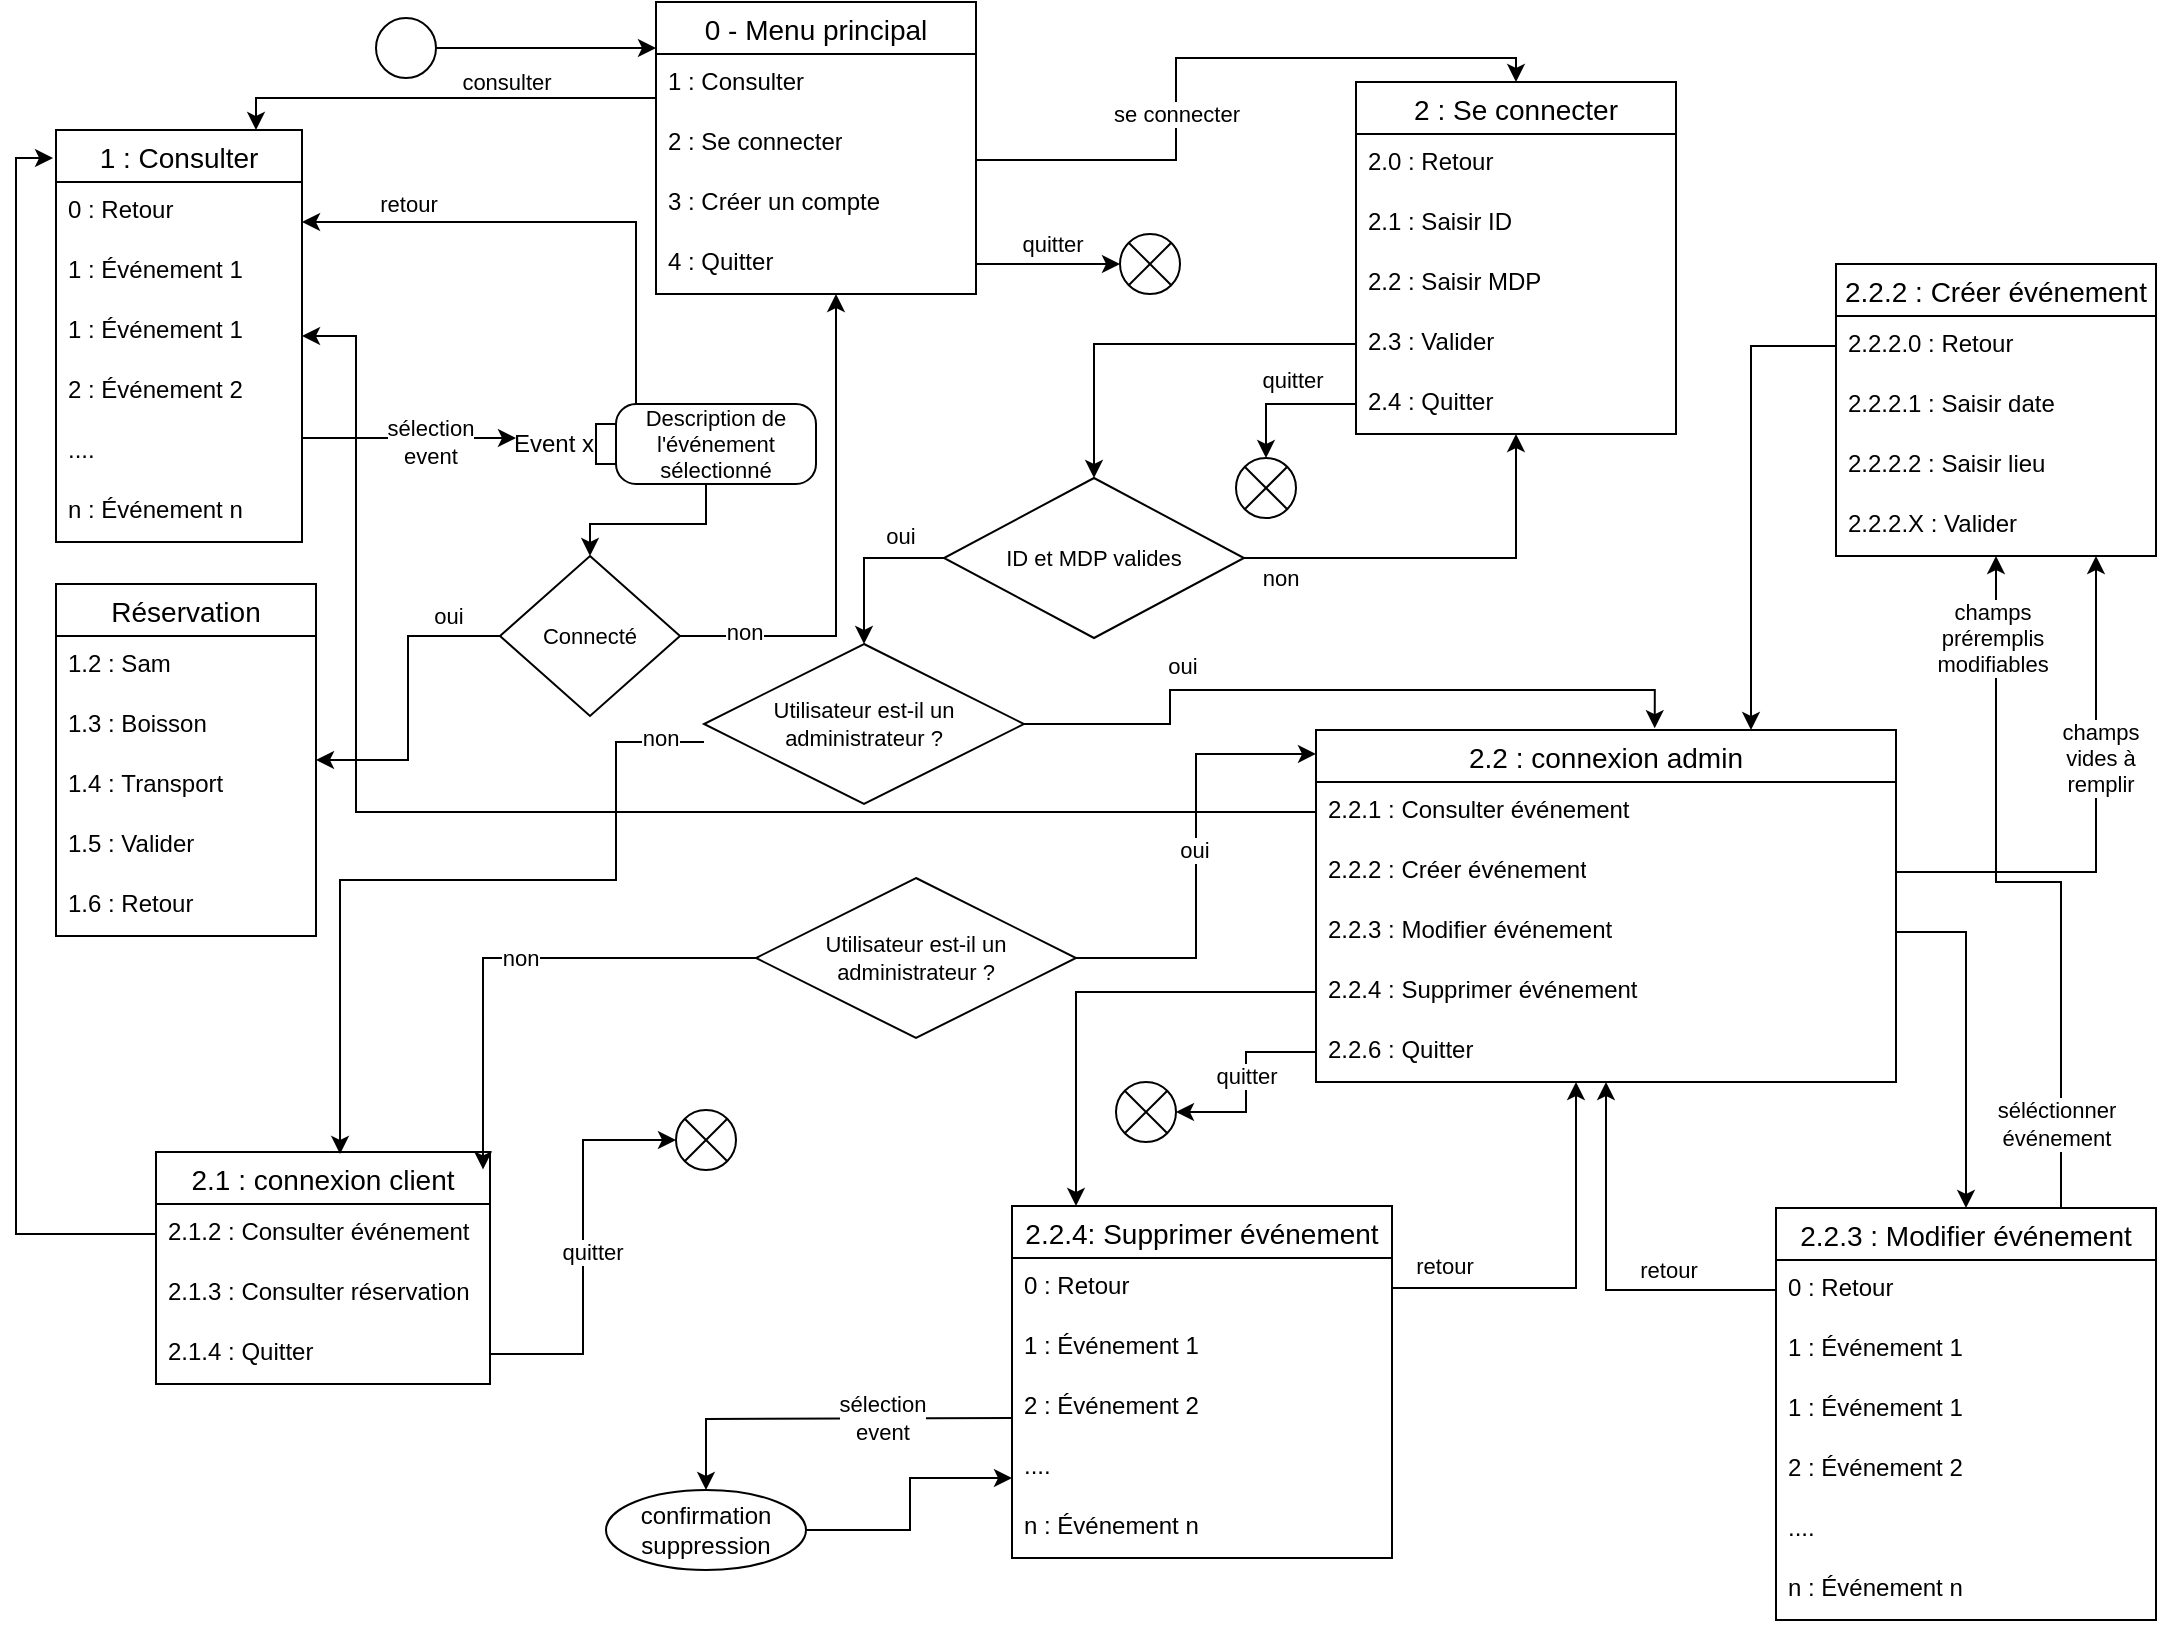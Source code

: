 <mxfile version="28.2.3">
  <diagram id="kgpKYQtTHZ0yAKxKKP6v" name="Page-1">
    <mxGraphModel dx="872" dy="441" grid="1" gridSize="10" guides="1" tooltips="1" connect="1" arrows="1" fold="1" page="1" pageScale="1" pageWidth="1100" pageHeight="850" math="0" shadow="0">
      <root>
        <mxCell id="0" />
        <mxCell id="1" parent="0" />
        <mxCell id="VVSGwMYXWNXNr0zrrU-Q-1" value="0 - Menu principal" style="swimlane;fontStyle=0;childLayout=stackLayout;horizontal=1;startSize=26;horizontalStack=0;resizeParent=1;resizeParentMax=0;resizeLast=0;collapsible=1;marginBottom=0;align=center;fontSize=14;" parent="1" vertex="1">
          <mxGeometry x="340" y="12" width="160" height="146" as="geometry" />
        </mxCell>
        <mxCell id="VVSGwMYXWNXNr0zrrU-Q-2" value="1 : Consulter" style="text;strokeColor=none;fillColor=none;spacingLeft=4;spacingRight=4;overflow=hidden;rotatable=0;points=[[0,0.5],[1,0.5]];portConstraint=eastwest;fontSize=12;whiteSpace=wrap;html=1;" parent="VVSGwMYXWNXNr0zrrU-Q-1" vertex="1">
          <mxGeometry y="26" width="160" height="30" as="geometry" />
        </mxCell>
        <mxCell id="VVSGwMYXWNXNr0zrrU-Q-3" value="2 : Se connecter" style="text;strokeColor=none;fillColor=none;spacingLeft=4;spacingRight=4;overflow=hidden;rotatable=0;points=[[0,0.5],[1,0.5]];portConstraint=eastwest;fontSize=12;whiteSpace=wrap;html=1;" parent="VVSGwMYXWNXNr0zrrU-Q-1" vertex="1">
          <mxGeometry y="56" width="160" height="30" as="geometry" />
        </mxCell>
        <mxCell id="VVSGwMYXWNXNr0zrrU-Q-4" value="3 : Créer un compte" style="text;strokeColor=none;fillColor=none;spacingLeft=4;spacingRight=4;overflow=hidden;rotatable=0;points=[[0,0.5],[1,0.5]];portConstraint=eastwest;fontSize=12;whiteSpace=wrap;html=1;" parent="VVSGwMYXWNXNr0zrrU-Q-1" vertex="1">
          <mxGeometry y="86" width="160" height="30" as="geometry" />
        </mxCell>
        <mxCell id="VVSGwMYXWNXNr0zrrU-Q-13" value="4 : Quitter" style="text;strokeColor=none;fillColor=none;spacingLeft=4;spacingRight=4;overflow=hidden;rotatable=0;points=[[0,0.5],[1,0.5]];portConstraint=eastwest;fontSize=12;whiteSpace=wrap;html=1;" parent="VVSGwMYXWNXNr0zrrU-Q-1" vertex="1">
          <mxGeometry y="116" width="160" height="30" as="geometry" />
        </mxCell>
        <mxCell id="g0rAqRnPbwVaa7txAOL7-202" style="edgeStyle=orthogonalEdgeStyle;rounded=0;orthogonalLoop=1;jettySize=auto;html=1;" edge="1" parent="1" source="g0rAqRnPbwVaa7txAOL7-1" target="g0rAqRnPbwVaa7txAOL7-74">
          <mxGeometry relative="1" as="geometry">
            <Array as="points">
              <mxPoint x="180" y="230" />
              <mxPoint x="180" y="230" />
            </Array>
          </mxGeometry>
        </mxCell>
        <mxCell id="g0rAqRnPbwVaa7txAOL7-221" value="sélection&lt;br&gt;event" style="edgeLabel;html=1;align=center;verticalAlign=middle;resizable=0;points=[];" vertex="1" connectable="0" parent="g0rAqRnPbwVaa7txAOL7-202">
          <mxGeometry x="-0.051" y="-1" relative="1" as="geometry">
            <mxPoint x="13" y="1" as="offset" />
          </mxGeometry>
        </mxCell>
        <mxCell id="g0rAqRnPbwVaa7txAOL7-1" value="1 : Consulter" style="swimlane;fontStyle=0;childLayout=stackLayout;horizontal=1;startSize=26;horizontalStack=0;resizeParent=1;resizeParentMax=0;resizeLast=0;collapsible=1;marginBottom=0;align=center;fontSize=14;" vertex="1" parent="1">
          <mxGeometry x="40" y="76" width="123" height="206" as="geometry" />
        </mxCell>
        <mxCell id="g0rAqRnPbwVaa7txAOL7-24" value="0 : Retour" style="text;strokeColor=none;fillColor=none;spacingLeft=4;spacingRight=4;overflow=hidden;rotatable=0;points=[[0,0.5],[1,0.5]];portConstraint=eastwest;fontSize=12;whiteSpace=wrap;html=1;" vertex="1" parent="g0rAqRnPbwVaa7txAOL7-1">
          <mxGeometry y="26" width="123" height="30" as="geometry" />
        </mxCell>
        <mxCell id="g0rAqRnPbwVaa7txAOL7-58" value="1 : Événement 1" style="text;strokeColor=none;fillColor=none;spacingLeft=4;spacingRight=4;overflow=hidden;rotatable=0;points=[[0,0.5],[1,0.5]];portConstraint=eastwest;fontSize=12;whiteSpace=wrap;html=1;" vertex="1" parent="g0rAqRnPbwVaa7txAOL7-1">
          <mxGeometry y="56" width="123" height="30" as="geometry" />
        </mxCell>
        <mxCell id="g0rAqRnPbwVaa7txAOL7-2" value="1 : Événement 1" style="text;strokeColor=none;fillColor=none;spacingLeft=4;spacingRight=4;overflow=hidden;rotatable=0;points=[[0,0.5],[1,0.5]];portConstraint=eastwest;fontSize=12;whiteSpace=wrap;html=1;" vertex="1" parent="g0rAqRnPbwVaa7txAOL7-1">
          <mxGeometry y="86" width="123" height="30" as="geometry" />
        </mxCell>
        <mxCell id="g0rAqRnPbwVaa7txAOL7-3" value="2 : Événement 2" style="text;strokeColor=none;fillColor=none;spacingLeft=4;spacingRight=4;overflow=hidden;rotatable=0;points=[[0,0.5],[1,0.5]];portConstraint=eastwest;fontSize=12;whiteSpace=wrap;html=1;" vertex="1" parent="g0rAqRnPbwVaa7txAOL7-1">
          <mxGeometry y="116" width="123" height="30" as="geometry" />
        </mxCell>
        <mxCell id="g0rAqRnPbwVaa7txAOL7-4" value="...." style="text;strokeColor=none;fillColor=none;spacingLeft=4;spacingRight=4;overflow=hidden;rotatable=0;points=[[0,0.5],[1,0.5]];portConstraint=eastwest;fontSize=12;whiteSpace=wrap;html=1;" vertex="1" parent="g0rAqRnPbwVaa7txAOL7-1">
          <mxGeometry y="146" width="123" height="30" as="geometry" />
        </mxCell>
        <mxCell id="g0rAqRnPbwVaa7txAOL7-9" value="n : Événement n" style="text;strokeColor=none;fillColor=none;spacingLeft=4;spacingRight=4;overflow=hidden;rotatable=0;points=[[0,0.5],[1,0.5]];portConstraint=eastwest;fontSize=12;whiteSpace=wrap;html=1;" vertex="1" parent="g0rAqRnPbwVaa7txAOL7-1">
          <mxGeometry y="176" width="123" height="30" as="geometry" />
        </mxCell>
        <mxCell id="g0rAqRnPbwVaa7txAOL7-10" value="2 : Se connecter" style="swimlane;fontStyle=0;childLayout=stackLayout;horizontal=1;startSize=26;horizontalStack=0;resizeParent=1;resizeParentMax=0;resizeLast=0;collapsible=1;marginBottom=0;align=center;fontSize=14;" vertex="1" parent="1">
          <mxGeometry x="690" y="52" width="160" height="176" as="geometry" />
        </mxCell>
        <mxCell id="g0rAqRnPbwVaa7txAOL7-41" value="2.0 : Retour" style="text;strokeColor=none;fillColor=none;spacingLeft=4;spacingRight=4;overflow=hidden;rotatable=0;points=[[0,0.5],[1,0.5]];portConstraint=eastwest;fontSize=12;whiteSpace=wrap;html=1;" vertex="1" parent="g0rAqRnPbwVaa7txAOL7-10">
          <mxGeometry y="26" width="160" height="30" as="geometry" />
        </mxCell>
        <mxCell id="g0rAqRnPbwVaa7txAOL7-11" value="2.1 : Saisir ID" style="text;strokeColor=none;fillColor=none;spacingLeft=4;spacingRight=4;overflow=hidden;rotatable=0;points=[[0,0.5],[1,0.5]];portConstraint=eastwest;fontSize=12;whiteSpace=wrap;html=1;" vertex="1" parent="g0rAqRnPbwVaa7txAOL7-10">
          <mxGeometry y="56" width="160" height="30" as="geometry" />
        </mxCell>
        <mxCell id="g0rAqRnPbwVaa7txAOL7-12" value="2.2 : Saisir MDP" style="text;strokeColor=none;fillColor=none;spacingLeft=4;spacingRight=4;overflow=hidden;rotatable=0;points=[[0,0.5],[1,0.5]];portConstraint=eastwest;fontSize=12;whiteSpace=wrap;html=1;" vertex="1" parent="g0rAqRnPbwVaa7txAOL7-10">
          <mxGeometry y="86" width="160" height="30" as="geometry" />
        </mxCell>
        <mxCell id="g0rAqRnPbwVaa7txAOL7-13" value="2.3 : Valider" style="text;strokeColor=none;fillColor=none;spacingLeft=4;spacingRight=4;overflow=hidden;rotatable=0;points=[[0,0.5],[1,0.5]];portConstraint=eastwest;fontSize=12;whiteSpace=wrap;html=1;" vertex="1" parent="g0rAqRnPbwVaa7txAOL7-10">
          <mxGeometry y="116" width="160" height="30" as="geometry" />
        </mxCell>
        <mxCell id="g0rAqRnPbwVaa7txAOL7-40" value="2.4 : Quitter" style="text;strokeColor=none;fillColor=none;spacingLeft=4;spacingRight=4;overflow=hidden;rotatable=0;points=[[0,0.5],[1,0.5]];portConstraint=eastwest;fontSize=12;whiteSpace=wrap;html=1;" vertex="1" parent="g0rAqRnPbwVaa7txAOL7-10">
          <mxGeometry y="146" width="160" height="30" as="geometry" />
        </mxCell>
        <mxCell id="g0rAqRnPbwVaa7txAOL7-15" value="2.1 : connexion client" style="swimlane;fontStyle=0;childLayout=stackLayout;horizontal=1;startSize=26;horizontalStack=0;resizeParent=1;resizeParentMax=0;resizeLast=0;collapsible=1;marginBottom=0;align=center;fontSize=14;" vertex="1" parent="1">
          <mxGeometry x="90" y="587" width="167" height="116" as="geometry" />
        </mxCell>
        <mxCell id="g0rAqRnPbwVaa7txAOL7-16" value="2.1.2 : Consulter événement" style="text;strokeColor=none;fillColor=none;spacingLeft=4;spacingRight=4;overflow=hidden;rotatable=0;points=[[0,0.5],[1,0.5]];portConstraint=eastwest;fontSize=12;whiteSpace=wrap;html=1;" vertex="1" parent="g0rAqRnPbwVaa7txAOL7-15">
          <mxGeometry y="26" width="167" height="30" as="geometry" />
        </mxCell>
        <mxCell id="g0rAqRnPbwVaa7txAOL7-17" value="2.1.3 : Consulter réservation" style="text;strokeColor=none;fillColor=none;spacingLeft=4;spacingRight=4;overflow=hidden;rotatable=0;points=[[0,0.5],[1,0.5]];portConstraint=eastwest;fontSize=12;whiteSpace=wrap;html=1;" vertex="1" parent="g0rAqRnPbwVaa7txAOL7-15">
          <mxGeometry y="56" width="167" height="30" as="geometry" />
        </mxCell>
        <mxCell id="g0rAqRnPbwVaa7txAOL7-26" value="2.1.4 : Quitter" style="text;strokeColor=none;fillColor=none;spacingLeft=4;spacingRight=4;overflow=hidden;rotatable=0;points=[[0,0.5],[1,0.5]];portConstraint=eastwest;fontSize=12;whiteSpace=wrap;html=1;" vertex="1" parent="g0rAqRnPbwVaa7txAOL7-15">
          <mxGeometry y="86" width="167" height="30" as="geometry" />
        </mxCell>
        <mxCell id="g0rAqRnPbwVaa7txAOL7-23" style="edgeStyle=orthogonalEdgeStyle;rounded=0;orthogonalLoop=1;jettySize=auto;html=1;" edge="1" parent="1" source="VVSGwMYXWNXNr0zrrU-Q-3" target="g0rAqRnPbwVaa7txAOL7-10">
          <mxGeometry relative="1" as="geometry">
            <Array as="points">
              <mxPoint x="600" y="91" />
              <mxPoint x="600" y="40" />
            </Array>
          </mxGeometry>
        </mxCell>
        <mxCell id="g0rAqRnPbwVaa7txAOL7-147" value="&lt;div&gt;se connecter&lt;/div&gt;" style="edgeLabel;html=1;align=center;verticalAlign=middle;resizable=0;points=[];" vertex="1" connectable="0" parent="g0rAqRnPbwVaa7txAOL7-23">
          <mxGeometry x="-0.859" relative="1" as="geometry">
            <mxPoint x="76" y="-23" as="offset" />
          </mxGeometry>
        </mxCell>
        <mxCell id="g0rAqRnPbwVaa7txAOL7-27" value="2.2 : connexion admin" style="swimlane;fontStyle=0;childLayout=stackLayout;horizontal=1;startSize=26;horizontalStack=0;resizeParent=1;resizeParentMax=0;resizeLast=0;collapsible=1;marginBottom=0;align=center;fontSize=14;" vertex="1" parent="1">
          <mxGeometry x="670" y="376" width="290" height="176" as="geometry" />
        </mxCell>
        <mxCell id="g0rAqRnPbwVaa7txAOL7-28" value="2.2.1 : Consulter événement" style="text;strokeColor=none;fillColor=none;spacingLeft=4;spacingRight=4;overflow=hidden;rotatable=0;points=[[0,0.5],[1,0.5]];portConstraint=eastwest;fontSize=12;whiteSpace=wrap;html=1;" vertex="1" parent="g0rAqRnPbwVaa7txAOL7-27">
          <mxGeometry y="26" width="290" height="30" as="geometry" />
        </mxCell>
        <mxCell id="g0rAqRnPbwVaa7txAOL7-29" value="2.2.2 : Créer événement" style="text;strokeColor=none;fillColor=none;spacingLeft=4;spacingRight=4;overflow=hidden;rotatable=0;points=[[0,0.5],[1,0.5]];portConstraint=eastwest;fontSize=12;whiteSpace=wrap;html=1;" vertex="1" parent="g0rAqRnPbwVaa7txAOL7-27">
          <mxGeometry y="56" width="290" height="30" as="geometry" />
        </mxCell>
        <mxCell id="g0rAqRnPbwVaa7txAOL7-30" value="2.2.3 : Modifier événement" style="text;strokeColor=none;fillColor=none;spacingLeft=4;spacingRight=4;overflow=hidden;rotatable=0;points=[[0,0.5],[1,0.5]];portConstraint=eastwest;fontSize=12;whiteSpace=wrap;html=1;" vertex="1" parent="g0rAqRnPbwVaa7txAOL7-27">
          <mxGeometry y="86" width="290" height="30" as="geometry" />
        </mxCell>
        <mxCell id="g0rAqRnPbwVaa7txAOL7-37" value="2.2.4 : Supprimer événement" style="text;strokeColor=none;fillColor=none;spacingLeft=4;spacingRight=4;overflow=hidden;rotatable=0;points=[[0,0.5],[1,0.5]];portConstraint=eastwest;fontSize=12;whiteSpace=wrap;html=1;" vertex="1" parent="g0rAqRnPbwVaa7txAOL7-27">
          <mxGeometry y="116" width="290" height="30" as="geometry" />
        </mxCell>
        <mxCell id="g0rAqRnPbwVaa7txAOL7-31" value="2.2.6 : Quitter" style="text;strokeColor=none;fillColor=none;spacingLeft=4;spacingRight=4;overflow=hidden;rotatable=0;points=[[0,0.5],[1,0.5]];portConstraint=eastwest;fontSize=12;whiteSpace=wrap;html=1;" vertex="1" parent="g0rAqRnPbwVaa7txAOL7-27">
          <mxGeometry y="146" width="290" height="30" as="geometry" />
        </mxCell>
        <mxCell id="g0rAqRnPbwVaa7txAOL7-38" value="" style="shape=sumEllipse;perimeter=ellipsePerimeter;html=1;backgroundOutline=1;" vertex="1" parent="1">
          <mxGeometry x="572" y="128" width="30" height="30" as="geometry" />
        </mxCell>
        <mxCell id="g0rAqRnPbwVaa7txAOL7-42" style="edgeStyle=orthogonalEdgeStyle;rounded=0;orthogonalLoop=1;jettySize=auto;html=1;entryX=0.5;entryY=0;entryDx=0;entryDy=0;" edge="1" parent="1" source="g0rAqRnPbwVaa7txAOL7-40" target="g0rAqRnPbwVaa7txAOL7-243">
          <mxGeometry relative="1" as="geometry" />
        </mxCell>
        <mxCell id="g0rAqRnPbwVaa7txAOL7-154" value="quitter" style="edgeLabel;html=1;align=center;verticalAlign=middle;resizable=0;points=[];" vertex="1" connectable="0" parent="g0rAqRnPbwVaa7txAOL7-42">
          <mxGeometry x="-0.576" y="-1" relative="1" as="geometry">
            <mxPoint x="-17" y="-11" as="offset" />
          </mxGeometry>
        </mxCell>
        <mxCell id="g0rAqRnPbwVaa7txAOL7-45" value="Utilisateur est-il un administrateur ?" style="shape=rhombus;perimeter=rhombusPerimeter;whiteSpace=wrap;html=1;align=center;fontSize=11;" vertex="1" parent="1">
          <mxGeometry x="364" y="333" width="160" height="80" as="geometry" />
        </mxCell>
        <mxCell id="g0rAqRnPbwVaa7txAOL7-50" style="edgeStyle=orthogonalEdgeStyle;rounded=0;orthogonalLoop=1;jettySize=auto;html=1;exitX=0;exitY=0.5;exitDx=0;exitDy=0;entryX=0.658;entryY=0;entryDx=0;entryDy=0;entryPerimeter=0;" edge="1" parent="1">
          <mxGeometry relative="1" as="geometry">
            <mxPoint x="364" y="382" as="sourcePoint" />
            <mxPoint x="182.02" y="588" as="targetPoint" />
            <Array as="points">
              <mxPoint x="320" y="382" />
              <mxPoint x="320" y="451" />
              <mxPoint x="182" y="451" />
            </Array>
          </mxGeometry>
        </mxCell>
        <mxCell id="g0rAqRnPbwVaa7txAOL7-52" value="non" style="edgeLabel;html=1;align=center;verticalAlign=middle;resizable=0;points=[];" vertex="1" connectable="0" parent="g0rAqRnPbwVaa7txAOL7-50">
          <mxGeometry x="0.391" y="-3" relative="1" as="geometry">
            <mxPoint x="163" y="-90" as="offset" />
          </mxGeometry>
        </mxCell>
        <mxCell id="g0rAqRnPbwVaa7txAOL7-59" style="edgeStyle=orthogonalEdgeStyle;rounded=0;orthogonalLoop=1;jettySize=auto;html=1;exitX=0;exitY=0.5;exitDx=0;exitDy=0;" edge="1" parent="1" source="VVSGwMYXWNXNr0zrrU-Q-2" target="g0rAqRnPbwVaa7txAOL7-1">
          <mxGeometry relative="1" as="geometry">
            <Array as="points">
              <mxPoint x="340" y="60" />
              <mxPoint x="140" y="60" />
            </Array>
          </mxGeometry>
        </mxCell>
        <mxCell id="g0rAqRnPbwVaa7txAOL7-145" value="consulter" style="edgeLabel;html=1;align=center;verticalAlign=middle;resizable=0;points=[];" vertex="1" connectable="0" parent="g0rAqRnPbwVaa7txAOL7-59">
          <mxGeometry x="-0.259" relative="1" as="geometry">
            <mxPoint y="-8" as="offset" />
          </mxGeometry>
        </mxCell>
        <mxCell id="g0rAqRnPbwVaa7txAOL7-63" value="" style="shape=sumEllipse;perimeter=ellipsePerimeter;html=1;backgroundOutline=1;" vertex="1" parent="1">
          <mxGeometry x="350" y="566" width="30" height="30" as="geometry" />
        </mxCell>
        <mxCell id="g0rAqRnPbwVaa7txAOL7-67" value="" style="shape=sumEllipse;perimeter=ellipsePerimeter;html=1;backgroundOutline=1;" vertex="1" parent="1">
          <mxGeometry x="570" y="552" width="30" height="30" as="geometry" />
        </mxCell>
        <mxCell id="g0rAqRnPbwVaa7txAOL7-72" value="" style="ellipse;" vertex="1" parent="1">
          <mxGeometry x="200" y="20" width="30" height="30" as="geometry" />
        </mxCell>
        <mxCell id="g0rAqRnPbwVaa7txAOL7-203" style="edgeStyle=orthogonalEdgeStyle;rounded=0;orthogonalLoop=1;jettySize=auto;html=1;" edge="1" parent="1" source="g0rAqRnPbwVaa7txAOL7-73" target="g0rAqRnPbwVaa7txAOL7-24">
          <mxGeometry relative="1" as="geometry">
            <Array as="points">
              <mxPoint x="330" y="122" />
            </Array>
          </mxGeometry>
        </mxCell>
        <mxCell id="g0rAqRnPbwVaa7txAOL7-220" value="retour" style="edgeLabel;html=1;align=center;verticalAlign=middle;resizable=0;points=[];" vertex="1" connectable="0" parent="g0rAqRnPbwVaa7txAOL7-203">
          <mxGeometry x="0.589" y="-2" relative="1" as="geometry">
            <mxPoint y="-7" as="offset" />
          </mxGeometry>
        </mxCell>
        <mxCell id="g0rAqRnPbwVaa7txAOL7-231" style="edgeStyle=orthogonalEdgeStyle;rounded=0;orthogonalLoop=1;jettySize=auto;html=1;entryX=0.5;entryY=0;entryDx=0;entryDy=0;" edge="1" parent="1" source="g0rAqRnPbwVaa7txAOL7-73" target="g0rAqRnPbwVaa7txAOL7-228">
          <mxGeometry relative="1" as="geometry" />
        </mxCell>
        <mxCell id="g0rAqRnPbwVaa7txAOL7-73" value="Description de l&#39;événement sélectionné" style="shape=mxgraph.uml25.action;html=1;align=center;verticalAlign=middle;absoluteArcSize=1;arcSize=10;dashed=0;spacingLeft=10;flipH=1;whiteSpace=wrap;fontSize=11;" vertex="1" parent="1">
          <mxGeometry x="310" y="213" width="110" height="40" as="geometry" />
        </mxCell>
        <mxCell id="g0rAqRnPbwVaa7txAOL7-74" value="Event x" style="text;verticalAlign=middle;align=right;html=1;" vertex="1" parent="g0rAqRnPbwVaa7txAOL7-73">
          <mxGeometry x="-40" width="40" height="40" as="geometry" />
        </mxCell>
        <mxCell id="g0rAqRnPbwVaa7txAOL7-80" style="edgeStyle=orthogonalEdgeStyle;rounded=0;orthogonalLoop=1;jettySize=auto;html=1;entryX=0;entryY=0.5;entryDx=0;entryDy=0;" edge="1" parent="1" source="g0rAqRnPbwVaa7txAOL7-26" target="g0rAqRnPbwVaa7txAOL7-63">
          <mxGeometry relative="1" as="geometry" />
        </mxCell>
        <mxCell id="g0rAqRnPbwVaa7txAOL7-155" value="quitter" style="edgeLabel;html=1;align=center;verticalAlign=middle;resizable=0;points=[];" vertex="1" connectable="0" parent="g0rAqRnPbwVaa7txAOL7-80">
          <mxGeometry x="-0.15" y="-1" relative="1" as="geometry">
            <mxPoint x="3" y="-13" as="offset" />
          </mxGeometry>
        </mxCell>
        <mxCell id="g0rAqRnPbwVaa7txAOL7-82" style="edgeStyle=orthogonalEdgeStyle;rounded=0;orthogonalLoop=1;jettySize=auto;html=1;" edge="1" parent="1" source="g0rAqRnPbwVaa7txAOL7-72">
          <mxGeometry relative="1" as="geometry">
            <mxPoint x="340" y="35" as="targetPoint" />
          </mxGeometry>
        </mxCell>
        <mxCell id="g0rAqRnPbwVaa7txAOL7-83" value="2.2.2 : Créer événement" style="swimlane;fontStyle=0;childLayout=stackLayout;horizontal=1;startSize=26;horizontalStack=0;resizeParent=1;resizeParentMax=0;resizeLast=0;collapsible=1;marginBottom=0;align=center;fontSize=14;" vertex="1" parent="1">
          <mxGeometry x="930" y="143" width="160" height="146" as="geometry" />
        </mxCell>
        <mxCell id="g0rAqRnPbwVaa7txAOL7-87" value="2.2.2.0 : Retour" style="text;strokeColor=none;fillColor=none;spacingLeft=4;spacingRight=4;overflow=hidden;rotatable=0;points=[[0,0.5],[1,0.5]];portConstraint=eastwest;fontSize=12;whiteSpace=wrap;html=1;" vertex="1" parent="g0rAqRnPbwVaa7txAOL7-83">
          <mxGeometry y="26" width="160" height="30" as="geometry" />
        </mxCell>
        <mxCell id="g0rAqRnPbwVaa7txAOL7-84" value="2.2.2.1 : Saisir date" style="text;strokeColor=none;fillColor=none;spacingLeft=4;spacingRight=4;overflow=hidden;rotatable=0;points=[[0,0.5],[1,0.5]];portConstraint=eastwest;fontSize=12;whiteSpace=wrap;html=1;" vertex="1" parent="g0rAqRnPbwVaa7txAOL7-83">
          <mxGeometry y="56" width="160" height="30" as="geometry" />
        </mxCell>
        <mxCell id="g0rAqRnPbwVaa7txAOL7-85" value="2.2.2.2 : Saisir lieu" style="text;strokeColor=none;fillColor=none;spacingLeft=4;spacingRight=4;overflow=hidden;rotatable=0;points=[[0,0.5],[1,0.5]];portConstraint=eastwest;fontSize=12;whiteSpace=wrap;html=1;" vertex="1" parent="g0rAqRnPbwVaa7txAOL7-83">
          <mxGeometry y="86" width="160" height="30" as="geometry" />
        </mxCell>
        <mxCell id="g0rAqRnPbwVaa7txAOL7-86" value="&lt;div&gt;2.2.2.X : Valider&lt;/div&gt;" style="text;strokeColor=none;fillColor=none;spacingLeft=4;spacingRight=4;overflow=hidden;rotatable=0;points=[[0,0.5],[1,0.5]];portConstraint=eastwest;fontSize=12;whiteSpace=wrap;html=1;" vertex="1" parent="g0rAqRnPbwVaa7txAOL7-83">
          <mxGeometry y="116" width="160" height="30" as="geometry" />
        </mxCell>
        <mxCell id="g0rAqRnPbwVaa7txAOL7-205" style="edgeStyle=orthogonalEdgeStyle;rounded=0;orthogonalLoop=1;jettySize=auto;html=1;exitX=0.75;exitY=0;exitDx=0;exitDy=0;" edge="1" parent="1" source="g0rAqRnPbwVaa7txAOL7-93" target="g0rAqRnPbwVaa7txAOL7-83">
          <mxGeometry relative="1" as="geometry" />
        </mxCell>
        <mxCell id="g0rAqRnPbwVaa7txAOL7-206" value="séléctionner&lt;br&gt;événement" style="edgeLabel;html=1;align=center;verticalAlign=middle;resizable=0;points=[];" vertex="1" connectable="0" parent="g0rAqRnPbwVaa7txAOL7-205">
          <mxGeometry x="-0.861" y="3" relative="1" as="geometry">
            <mxPoint y="-17" as="offset" />
          </mxGeometry>
        </mxCell>
        <mxCell id="g0rAqRnPbwVaa7txAOL7-207" value="&lt;div&gt;champs&lt;/div&gt;&lt;div&gt;préremplis&lt;/div&gt;&lt;div&gt;modifiables&lt;/div&gt;" style="edgeLabel;html=1;align=center;verticalAlign=middle;resizable=0;points=[];" vertex="1" connectable="0" parent="g0rAqRnPbwVaa7txAOL7-205">
          <mxGeometry x="0.827" y="2" relative="1" as="geometry">
            <mxPoint y="10" as="offset" />
          </mxGeometry>
        </mxCell>
        <mxCell id="g0rAqRnPbwVaa7txAOL7-93" value="2.2.3 : Modifier événement" style="swimlane;fontStyle=0;childLayout=stackLayout;horizontal=1;startSize=26;horizontalStack=0;resizeParent=1;resizeParentMax=0;resizeLast=0;collapsible=1;marginBottom=0;align=center;fontSize=14;" vertex="1" parent="1">
          <mxGeometry x="900" y="615" width="190" height="206" as="geometry" />
        </mxCell>
        <mxCell id="g0rAqRnPbwVaa7txAOL7-94" value="0 : Retour" style="text;strokeColor=none;fillColor=none;spacingLeft=4;spacingRight=4;overflow=hidden;rotatable=0;points=[[0,0.5],[1,0.5]];portConstraint=eastwest;fontSize=12;whiteSpace=wrap;html=1;" vertex="1" parent="g0rAqRnPbwVaa7txAOL7-93">
          <mxGeometry y="26" width="190" height="30" as="geometry" />
        </mxCell>
        <mxCell id="g0rAqRnPbwVaa7txAOL7-95" value="1 : Événement 1" style="text;strokeColor=none;fillColor=none;spacingLeft=4;spacingRight=4;overflow=hidden;rotatable=0;points=[[0,0.5],[1,0.5]];portConstraint=eastwest;fontSize=12;whiteSpace=wrap;html=1;" vertex="1" parent="g0rAqRnPbwVaa7txAOL7-93">
          <mxGeometry y="56" width="190" height="30" as="geometry" />
        </mxCell>
        <mxCell id="g0rAqRnPbwVaa7txAOL7-96" value="1 : Événement 1" style="text;strokeColor=none;fillColor=none;spacingLeft=4;spacingRight=4;overflow=hidden;rotatable=0;points=[[0,0.5],[1,0.5]];portConstraint=eastwest;fontSize=12;whiteSpace=wrap;html=1;" vertex="1" parent="g0rAqRnPbwVaa7txAOL7-93">
          <mxGeometry y="86" width="190" height="30" as="geometry" />
        </mxCell>
        <mxCell id="g0rAqRnPbwVaa7txAOL7-97" value="2 : Événement 2" style="text;strokeColor=none;fillColor=none;spacingLeft=4;spacingRight=4;overflow=hidden;rotatable=0;points=[[0,0.5],[1,0.5]];portConstraint=eastwest;fontSize=12;whiteSpace=wrap;html=1;" vertex="1" parent="g0rAqRnPbwVaa7txAOL7-93">
          <mxGeometry y="116" width="190" height="30" as="geometry" />
        </mxCell>
        <mxCell id="g0rAqRnPbwVaa7txAOL7-98" value="...." style="text;strokeColor=none;fillColor=none;spacingLeft=4;spacingRight=4;overflow=hidden;rotatable=0;points=[[0,0.5],[1,0.5]];portConstraint=eastwest;fontSize=12;whiteSpace=wrap;html=1;" vertex="1" parent="g0rAqRnPbwVaa7txAOL7-93">
          <mxGeometry y="146" width="190" height="30" as="geometry" />
        </mxCell>
        <mxCell id="g0rAqRnPbwVaa7txAOL7-99" value="n : Événement n" style="text;strokeColor=none;fillColor=none;spacingLeft=4;spacingRight=4;overflow=hidden;rotatable=0;points=[[0,0.5],[1,0.5]];portConstraint=eastwest;fontSize=12;whiteSpace=wrap;html=1;" vertex="1" parent="g0rAqRnPbwVaa7txAOL7-93">
          <mxGeometry y="176" width="190" height="30" as="geometry" />
        </mxCell>
        <mxCell id="g0rAqRnPbwVaa7txAOL7-104" value="2.2.4: Supprimer événement" style="swimlane;fontStyle=0;childLayout=stackLayout;horizontal=1;startSize=26;horizontalStack=0;resizeParent=1;resizeParentMax=0;resizeLast=0;collapsible=1;marginBottom=0;align=center;fontSize=14;" vertex="1" parent="1">
          <mxGeometry x="518" y="614" width="190" height="176" as="geometry" />
        </mxCell>
        <mxCell id="g0rAqRnPbwVaa7txAOL7-105" value="0 : Retour" style="text;strokeColor=none;fillColor=none;spacingLeft=4;spacingRight=4;overflow=hidden;rotatable=0;points=[[0,0.5],[1,0.5]];portConstraint=eastwest;fontSize=12;whiteSpace=wrap;html=1;" vertex="1" parent="g0rAqRnPbwVaa7txAOL7-104">
          <mxGeometry y="26" width="190" height="30" as="geometry" />
        </mxCell>
        <mxCell id="g0rAqRnPbwVaa7txAOL7-106" value="1 : Événement 1" style="text;strokeColor=none;fillColor=none;spacingLeft=4;spacingRight=4;overflow=hidden;rotatable=0;points=[[0,0.5],[1,0.5]];portConstraint=eastwest;fontSize=12;whiteSpace=wrap;html=1;" vertex="1" parent="g0rAqRnPbwVaa7txAOL7-104">
          <mxGeometry y="56" width="190" height="30" as="geometry" />
        </mxCell>
        <mxCell id="g0rAqRnPbwVaa7txAOL7-108" value="2 : Événement 2" style="text;strokeColor=none;fillColor=none;spacingLeft=4;spacingRight=4;overflow=hidden;rotatable=0;points=[[0,0.5],[1,0.5]];portConstraint=eastwest;fontSize=12;whiteSpace=wrap;html=1;" vertex="1" parent="g0rAqRnPbwVaa7txAOL7-104">
          <mxGeometry y="86" width="190" height="30" as="geometry" />
        </mxCell>
        <mxCell id="g0rAqRnPbwVaa7txAOL7-109" value="...." style="text;strokeColor=none;fillColor=none;spacingLeft=4;spacingRight=4;overflow=hidden;rotatable=0;points=[[0,0.5],[1,0.5]];portConstraint=eastwest;fontSize=12;whiteSpace=wrap;html=1;" vertex="1" parent="g0rAqRnPbwVaa7txAOL7-104">
          <mxGeometry y="116" width="190" height="30" as="geometry" />
        </mxCell>
        <mxCell id="g0rAqRnPbwVaa7txAOL7-110" value="n : Événement n" style="text;strokeColor=none;fillColor=none;spacingLeft=4;spacingRight=4;overflow=hidden;rotatable=0;points=[[0,0.5],[1,0.5]];portConstraint=eastwest;fontSize=12;whiteSpace=wrap;html=1;" vertex="1" parent="g0rAqRnPbwVaa7txAOL7-104">
          <mxGeometry y="146" width="190" height="30" as="geometry" />
        </mxCell>
        <mxCell id="g0rAqRnPbwVaa7txAOL7-132" value="Utilisateur est-il un administrateur ?" style="shape=rhombus;perimeter=rhombusPerimeter;whiteSpace=wrap;html=1;align=center;fontSize=11;" vertex="1" parent="1">
          <mxGeometry x="390" y="450" width="160" height="80" as="geometry" />
        </mxCell>
        <mxCell id="g0rAqRnPbwVaa7txAOL7-162" style="edgeStyle=orthogonalEdgeStyle;rounded=0;orthogonalLoop=1;jettySize=auto;html=1;entryX=-0.012;entryY=0.068;entryDx=0;entryDy=0;entryPerimeter=0;" edge="1" parent="1" source="g0rAqRnPbwVaa7txAOL7-16" target="g0rAqRnPbwVaa7txAOL7-1">
          <mxGeometry relative="1" as="geometry">
            <Array as="points">
              <mxPoint x="20" y="491" />
              <mxPoint x="20" y="90" />
              <mxPoint x="58" y="90" />
            </Array>
          </mxGeometry>
        </mxCell>
        <mxCell id="g0rAqRnPbwVaa7txAOL7-165" style="edgeStyle=orthogonalEdgeStyle;rounded=0;orthogonalLoop=1;jettySize=auto;html=1;entryX=0.584;entryY=-0.005;entryDx=0;entryDy=0;entryPerimeter=0;" edge="1" parent="1" source="g0rAqRnPbwVaa7txAOL7-45" target="g0rAqRnPbwVaa7txAOL7-27">
          <mxGeometry relative="1" as="geometry" />
        </mxCell>
        <mxCell id="g0rAqRnPbwVaa7txAOL7-166" value="oui" style="edgeLabel;html=1;align=center;verticalAlign=middle;resizable=0;points=[];" vertex="1" connectable="0" parent="g0rAqRnPbwVaa7txAOL7-165">
          <mxGeometry x="-0.455" y="-4" relative="1" as="geometry">
            <mxPoint y="-16" as="offset" />
          </mxGeometry>
        </mxCell>
        <mxCell id="g0rAqRnPbwVaa7txAOL7-167" style="edgeStyle=orthogonalEdgeStyle;rounded=0;orthogonalLoop=1;jettySize=auto;html=1;entryX=1;entryY=0.5;entryDx=0;entryDy=0;" edge="1" parent="1" source="g0rAqRnPbwVaa7txAOL7-31" target="g0rAqRnPbwVaa7txAOL7-67">
          <mxGeometry relative="1" as="geometry" />
        </mxCell>
        <mxCell id="g0rAqRnPbwVaa7txAOL7-183" value="quitter" style="edgeLabel;html=1;align=center;verticalAlign=middle;resizable=0;points=[];" vertex="1" connectable="0" parent="g0rAqRnPbwVaa7txAOL7-167">
          <mxGeometry x="-0.057" relative="1" as="geometry">
            <mxPoint as="offset" />
          </mxGeometry>
        </mxCell>
        <mxCell id="g0rAqRnPbwVaa7txAOL7-171" style="edgeStyle=orthogonalEdgeStyle;rounded=0;orthogonalLoop=1;jettySize=auto;html=1;entryX=0;entryY=0.068;entryDx=0;entryDy=0;entryPerimeter=0;" edge="1" parent="1" source="g0rAqRnPbwVaa7txAOL7-132" target="g0rAqRnPbwVaa7txAOL7-27">
          <mxGeometry relative="1" as="geometry" />
        </mxCell>
        <mxCell id="g0rAqRnPbwVaa7txAOL7-172" value="oui" style="edgeLabel;html=1;align=center;verticalAlign=middle;resizable=0;points=[];" vertex="1" connectable="0" parent="g0rAqRnPbwVaa7txAOL7-171">
          <mxGeometry x="0.031" y="1" relative="1" as="geometry">
            <mxPoint as="offset" />
          </mxGeometry>
        </mxCell>
        <mxCell id="g0rAqRnPbwVaa7txAOL7-173" style="edgeStyle=orthogonalEdgeStyle;rounded=0;orthogonalLoop=1;jettySize=auto;html=1;entryX=0.979;entryY=0.075;entryDx=0;entryDy=0;entryPerimeter=0;" edge="1" parent="1" source="g0rAqRnPbwVaa7txAOL7-132" target="g0rAqRnPbwVaa7txAOL7-15">
          <mxGeometry relative="1" as="geometry" />
        </mxCell>
        <mxCell id="g0rAqRnPbwVaa7txAOL7-174" value="non" style="edgeLabel;html=1;align=center;verticalAlign=middle;resizable=0;points=[];" vertex="1" connectable="0" parent="g0rAqRnPbwVaa7txAOL7-173">
          <mxGeometry x="-0.026" relative="1" as="geometry">
            <mxPoint as="offset" />
          </mxGeometry>
        </mxCell>
        <mxCell id="g0rAqRnPbwVaa7txAOL7-179" style="edgeStyle=orthogonalEdgeStyle;rounded=0;orthogonalLoop=1;jettySize=auto;html=1;" edge="1" parent="1" source="g0rAqRnPbwVaa7txAOL7-28" target="g0rAqRnPbwVaa7txAOL7-1">
          <mxGeometry relative="1" as="geometry">
            <mxPoint x="130" y="290" as="targetPoint" />
            <Array as="points">
              <mxPoint x="190" y="417" />
              <mxPoint x="190" y="179" />
            </Array>
          </mxGeometry>
        </mxCell>
        <mxCell id="g0rAqRnPbwVaa7txAOL7-181" style="edgeStyle=orthogonalEdgeStyle;rounded=0;orthogonalLoop=1;jettySize=auto;html=1;" edge="1" parent="1" source="g0rAqRnPbwVaa7txAOL7-37" target="g0rAqRnPbwVaa7txAOL7-104">
          <mxGeometry relative="1" as="geometry">
            <mxPoint x="540" y="640" as="targetPoint" />
            <Array as="points">
              <mxPoint x="550" y="507" />
            </Array>
          </mxGeometry>
        </mxCell>
        <mxCell id="g0rAqRnPbwVaa7txAOL7-184" style="edgeStyle=orthogonalEdgeStyle;rounded=0;orthogonalLoop=1;jettySize=auto;html=1;" edge="1" parent="1" source="g0rAqRnPbwVaa7txAOL7-29" target="g0rAqRnPbwVaa7txAOL7-83">
          <mxGeometry relative="1" as="geometry">
            <Array as="points">
              <mxPoint x="1060" y="447" />
            </Array>
          </mxGeometry>
        </mxCell>
        <mxCell id="g0rAqRnPbwVaa7txAOL7-208" value="champs&lt;br&gt;vides à&lt;br&gt;remplir" style="edgeLabel;html=1;align=center;verticalAlign=middle;resizable=0;points=[];" vertex="1" connectable="0" parent="g0rAqRnPbwVaa7txAOL7-184">
          <mxGeometry x="0.248" y="-2" relative="1" as="geometry">
            <mxPoint y="4" as="offset" />
          </mxGeometry>
        </mxCell>
        <mxCell id="g0rAqRnPbwVaa7txAOL7-186" style="edgeStyle=orthogonalEdgeStyle;rounded=0;orthogonalLoop=1;jettySize=auto;html=1;" edge="1" parent="1" source="g0rAqRnPbwVaa7txAOL7-30" target="g0rAqRnPbwVaa7txAOL7-93">
          <mxGeometry relative="1" as="geometry" />
        </mxCell>
        <mxCell id="g0rAqRnPbwVaa7txAOL7-194" style="edgeStyle=orthogonalEdgeStyle;rounded=0;orthogonalLoop=1;jettySize=auto;html=1;entryX=0.5;entryY=0;entryDx=0;entryDy=0;" edge="1" parent="1" source="g0rAqRnPbwVaa7txAOL7-188" target="g0rAqRnPbwVaa7txAOL7-45">
          <mxGeometry relative="1" as="geometry">
            <Array as="points">
              <mxPoint x="496" y="290" />
              <mxPoint x="410" y="290" />
            </Array>
          </mxGeometry>
        </mxCell>
        <mxCell id="g0rAqRnPbwVaa7txAOL7-195" value="oui" style="edgeLabel;html=1;align=center;verticalAlign=middle;resizable=0;points=[];" vertex="1" connectable="0" parent="g0rAqRnPbwVaa7txAOL7-194">
          <mxGeometry x="-0.475" y="3" relative="1" as="geometry">
            <mxPoint y="-14" as="offset" />
          </mxGeometry>
        </mxCell>
        <mxCell id="g0rAqRnPbwVaa7txAOL7-250" style="edgeStyle=orthogonalEdgeStyle;rounded=0;orthogonalLoop=1;jettySize=auto;html=1;" edge="1" parent="1" source="g0rAqRnPbwVaa7txAOL7-188" target="g0rAqRnPbwVaa7txAOL7-10">
          <mxGeometry relative="1" as="geometry" />
        </mxCell>
        <mxCell id="g0rAqRnPbwVaa7txAOL7-251" value="non" style="edgeLabel;html=1;align=center;verticalAlign=middle;resizable=0;points=[];" vertex="1" connectable="0" parent="g0rAqRnPbwVaa7txAOL7-250">
          <mxGeometry x="-0.667" y="-1" relative="1" as="geometry">
            <mxPoint x="-15" y="9" as="offset" />
          </mxGeometry>
        </mxCell>
        <mxCell id="g0rAqRnPbwVaa7txAOL7-188" value="ID et MDP valides" style="shape=rhombus;perimeter=rhombusPerimeter;whiteSpace=wrap;html=1;align=center;fontSize=11;" vertex="1" parent="1">
          <mxGeometry x="484" y="250" width="150" height="80" as="geometry" />
        </mxCell>
        <mxCell id="g0rAqRnPbwVaa7txAOL7-204" style="edgeStyle=orthogonalEdgeStyle;rounded=0;orthogonalLoop=1;jettySize=auto;html=1;entryX=0.75;entryY=0;entryDx=0;entryDy=0;" edge="1" parent="1" source="g0rAqRnPbwVaa7txAOL7-87" target="g0rAqRnPbwVaa7txAOL7-27">
          <mxGeometry relative="1" as="geometry" />
        </mxCell>
        <mxCell id="g0rAqRnPbwVaa7txAOL7-209" style="edgeStyle=orthogonalEdgeStyle;rounded=0;orthogonalLoop=1;jettySize=auto;html=1;" edge="1" parent="1" source="g0rAqRnPbwVaa7txAOL7-94" target="g0rAqRnPbwVaa7txAOL7-27">
          <mxGeometry relative="1" as="geometry">
            <mxPoint x="770" y="590" as="targetPoint" />
          </mxGeometry>
        </mxCell>
        <mxCell id="g0rAqRnPbwVaa7txAOL7-210" value="retour" style="edgeLabel;html=1;align=center;verticalAlign=middle;resizable=0;points=[];" vertex="1" connectable="0" parent="g0rAqRnPbwVaa7txAOL7-209">
          <mxGeometry x="-0.421" y="2" relative="1" as="geometry">
            <mxPoint y="-12" as="offset" />
          </mxGeometry>
        </mxCell>
        <mxCell id="g0rAqRnPbwVaa7txAOL7-212" style="edgeStyle=orthogonalEdgeStyle;rounded=0;orthogonalLoop=1;jettySize=auto;html=1;" edge="1" parent="1" source="g0rAqRnPbwVaa7txAOL7-105" target="g0rAqRnPbwVaa7txAOL7-27">
          <mxGeometry relative="1" as="geometry">
            <Array as="points">
              <mxPoint x="800" y="655" />
            </Array>
          </mxGeometry>
        </mxCell>
        <mxCell id="g0rAqRnPbwVaa7txAOL7-213" value="retour" style="edgeLabel;html=1;align=center;verticalAlign=middle;resizable=0;points=[];" vertex="1" connectable="0" parent="g0rAqRnPbwVaa7txAOL7-212">
          <mxGeometry x="-0.744" y="2" relative="1" as="geometry">
            <mxPoint x="1" y="-9" as="offset" />
          </mxGeometry>
        </mxCell>
        <mxCell id="g0rAqRnPbwVaa7txAOL7-227" style="edgeStyle=orthogonalEdgeStyle;rounded=0;orthogonalLoop=1;jettySize=auto;html=1;" edge="1" parent="1" source="g0rAqRnPbwVaa7txAOL7-224" target="g0rAqRnPbwVaa7txAOL7-104">
          <mxGeometry relative="1" as="geometry">
            <Array as="points">
              <mxPoint x="467" y="776" />
              <mxPoint x="467" y="750" />
            </Array>
          </mxGeometry>
        </mxCell>
        <mxCell id="g0rAqRnPbwVaa7txAOL7-224" value="confirmation suppression" style="ellipse;whiteSpace=wrap;html=1;align=center;" vertex="1" parent="1">
          <mxGeometry x="315" y="756" width="100" height="40" as="geometry" />
        </mxCell>
        <mxCell id="g0rAqRnPbwVaa7txAOL7-225" style="edgeStyle=orthogonalEdgeStyle;rounded=0;orthogonalLoop=1;jettySize=auto;html=1;entryX=0.5;entryY=0;entryDx=0;entryDy=0;" edge="1" parent="1" target="g0rAqRnPbwVaa7txAOL7-224">
          <mxGeometry relative="1" as="geometry">
            <mxPoint x="518" y="720" as="sourcePoint" />
            <mxPoint x="367" y="758" as="targetPoint" />
          </mxGeometry>
        </mxCell>
        <mxCell id="g0rAqRnPbwVaa7txAOL7-226" value="sélection&lt;br&gt;event" style="edgeLabel;html=1;align=center;verticalAlign=middle;resizable=0;points=[];" vertex="1" connectable="0" parent="g0rAqRnPbwVaa7txAOL7-225">
          <mxGeometry x="-0.31" relative="1" as="geometry">
            <mxPoint as="offset" />
          </mxGeometry>
        </mxCell>
        <mxCell id="g0rAqRnPbwVaa7txAOL7-232" style="edgeStyle=orthogonalEdgeStyle;rounded=0;orthogonalLoop=1;jettySize=auto;html=1;" edge="1" parent="1" source="g0rAqRnPbwVaa7txAOL7-228" target="VVSGwMYXWNXNr0zrrU-Q-1">
          <mxGeometry relative="1" as="geometry">
            <Array as="points">
              <mxPoint x="430" y="329" />
            </Array>
          </mxGeometry>
        </mxCell>
        <mxCell id="g0rAqRnPbwVaa7txAOL7-233" value="non" style="edgeLabel;html=1;align=center;verticalAlign=middle;resizable=0;points=[];" vertex="1" connectable="0" parent="g0rAqRnPbwVaa7txAOL7-232">
          <mxGeometry x="-0.743" y="2" relative="1" as="geometry">
            <mxPoint as="offset" />
          </mxGeometry>
        </mxCell>
        <mxCell id="g0rAqRnPbwVaa7txAOL7-239" style="edgeStyle=orthogonalEdgeStyle;rounded=0;orthogonalLoop=1;jettySize=auto;html=1;" edge="1" parent="1" source="g0rAqRnPbwVaa7txAOL7-228" target="g0rAqRnPbwVaa7txAOL7-234">
          <mxGeometry relative="1" as="geometry" />
        </mxCell>
        <mxCell id="g0rAqRnPbwVaa7txAOL7-240" value="oui" style="edgeLabel;html=1;align=center;verticalAlign=middle;resizable=0;points=[];" vertex="1" connectable="0" parent="g0rAqRnPbwVaa7txAOL7-239">
          <mxGeometry x="-0.655" y="3" relative="1" as="geometry">
            <mxPoint y="-13" as="offset" />
          </mxGeometry>
        </mxCell>
        <mxCell id="g0rAqRnPbwVaa7txAOL7-228" value="Connecté" style="shape=rhombus;perimeter=rhombusPerimeter;whiteSpace=wrap;html=1;align=center;fontSize=11;" vertex="1" parent="1">
          <mxGeometry x="262" y="289" width="90" height="80" as="geometry" />
        </mxCell>
        <mxCell id="g0rAqRnPbwVaa7txAOL7-234" value="Réservation" style="swimlane;fontStyle=0;childLayout=stackLayout;horizontal=1;startSize=26;horizontalStack=0;resizeParent=1;resizeParentMax=0;resizeLast=0;collapsible=1;marginBottom=0;align=center;fontSize=14;" vertex="1" parent="1">
          <mxGeometry x="40" y="303" width="130" height="176" as="geometry" />
        </mxCell>
        <mxCell id="g0rAqRnPbwVaa7txAOL7-235" value="1.2 : Sam" style="text;strokeColor=none;fillColor=none;spacingLeft=4;spacingRight=4;overflow=hidden;rotatable=0;points=[[0,0.5],[1,0.5]];portConstraint=eastwest;fontSize=12;whiteSpace=wrap;html=1;" vertex="1" parent="g0rAqRnPbwVaa7txAOL7-234">
          <mxGeometry y="26" width="130" height="30" as="geometry" />
        </mxCell>
        <mxCell id="g0rAqRnPbwVaa7txAOL7-236" value="1.3 : Boisson" style="text;strokeColor=none;fillColor=none;spacingLeft=4;spacingRight=4;overflow=hidden;rotatable=0;points=[[0,0.5],[1,0.5]];portConstraint=eastwest;fontSize=12;whiteSpace=wrap;html=1;" vertex="1" parent="g0rAqRnPbwVaa7txAOL7-234">
          <mxGeometry y="56" width="130" height="30" as="geometry" />
        </mxCell>
        <mxCell id="g0rAqRnPbwVaa7txAOL7-237" value="1.4 :&amp;nbsp;Transport" style="text;strokeColor=none;fillColor=none;spacingLeft=4;spacingRight=4;overflow=hidden;rotatable=0;points=[[0,0.5],[1,0.5]];portConstraint=eastwest;fontSize=12;whiteSpace=wrap;html=1;" vertex="1" parent="g0rAqRnPbwVaa7txAOL7-234">
          <mxGeometry y="86" width="130" height="30" as="geometry" />
        </mxCell>
        <mxCell id="g0rAqRnPbwVaa7txAOL7-238" value="1.5 : Valider" style="text;strokeColor=none;fillColor=none;spacingLeft=4;spacingRight=4;overflow=hidden;rotatable=0;points=[[0,0.5],[1,0.5]];portConstraint=eastwest;fontSize=12;whiteSpace=wrap;html=1;" vertex="1" parent="g0rAqRnPbwVaa7txAOL7-234">
          <mxGeometry y="116" width="130" height="30" as="geometry" />
        </mxCell>
        <mxCell id="g0rAqRnPbwVaa7txAOL7-241" value="1.6 : Retour" style="text;strokeColor=none;fillColor=none;spacingLeft=4;spacingRight=4;overflow=hidden;rotatable=0;points=[[0,0.5],[1,0.5]];portConstraint=eastwest;fontSize=12;whiteSpace=wrap;html=1;" vertex="1" parent="g0rAqRnPbwVaa7txAOL7-234">
          <mxGeometry y="146" width="130" height="30" as="geometry" />
        </mxCell>
        <mxCell id="g0rAqRnPbwVaa7txAOL7-243" value="" style="shape=sumEllipse;perimeter=ellipsePerimeter;html=1;backgroundOutline=1;" vertex="1" parent="1">
          <mxGeometry x="630" y="240" width="30" height="30" as="geometry" />
        </mxCell>
        <mxCell id="g0rAqRnPbwVaa7txAOL7-247" style="edgeStyle=orthogonalEdgeStyle;rounded=0;orthogonalLoop=1;jettySize=auto;html=1;entryX=0;entryY=0.5;entryDx=0;entryDy=0;" edge="1" parent="1" source="VVSGwMYXWNXNr0zrrU-Q-13" target="g0rAqRnPbwVaa7txAOL7-38">
          <mxGeometry relative="1" as="geometry" />
        </mxCell>
        <mxCell id="g0rAqRnPbwVaa7txAOL7-248" value="quitter" style="edgeLabel;html=1;align=center;verticalAlign=middle;resizable=0;points=[];" vertex="1" connectable="0" parent="g0rAqRnPbwVaa7txAOL7-247">
          <mxGeometry x="0.194" y="-1" relative="1" as="geometry">
            <mxPoint x="-5" y="-11" as="offset" />
          </mxGeometry>
        </mxCell>
        <mxCell id="g0rAqRnPbwVaa7txAOL7-252" style="edgeStyle=orthogonalEdgeStyle;rounded=0;orthogonalLoop=1;jettySize=auto;html=1;entryX=0.5;entryY=0;entryDx=0;entryDy=0;entryPerimeter=0;" edge="1" parent="1" source="g0rAqRnPbwVaa7txAOL7-13" target="g0rAqRnPbwVaa7txAOL7-188">
          <mxGeometry relative="1" as="geometry" />
        </mxCell>
      </root>
    </mxGraphModel>
  </diagram>
</mxfile>

